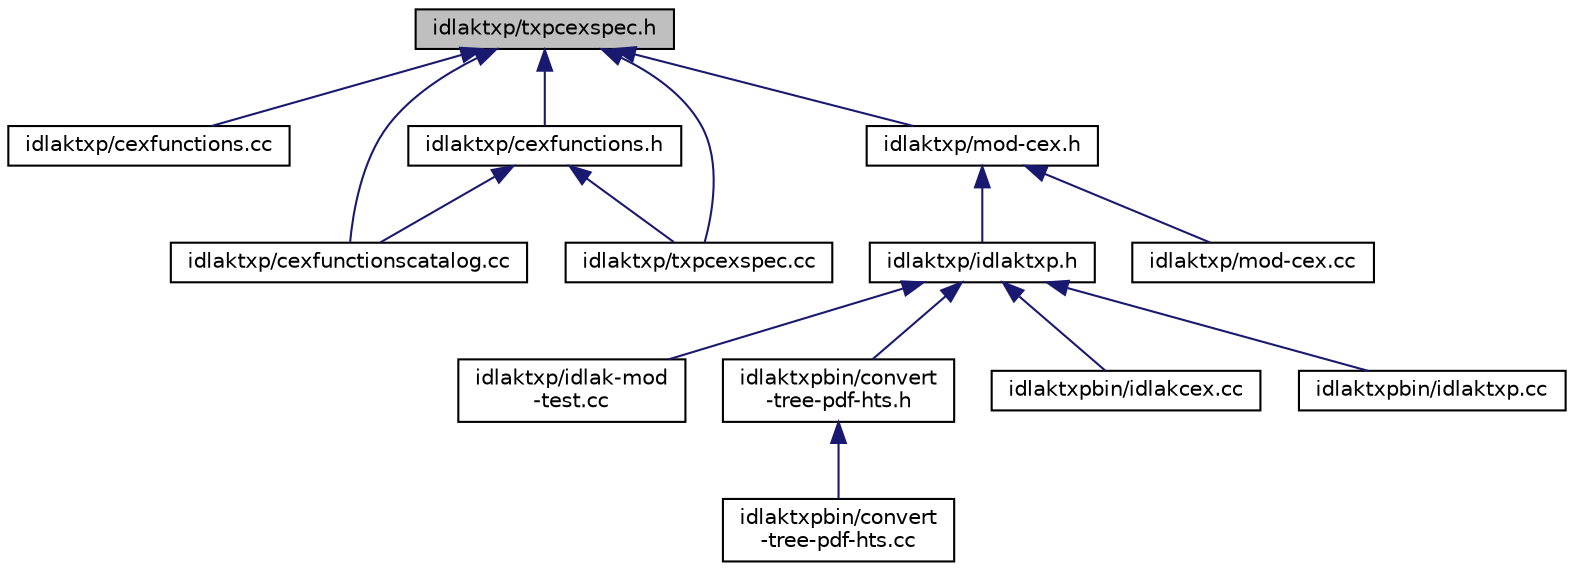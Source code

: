 digraph "idlaktxp/txpcexspec.h"
{
  edge [fontname="Helvetica",fontsize="10",labelfontname="Helvetica",labelfontsize="10"];
  node [fontname="Helvetica",fontsize="10",shape=record];
  Node73 [label="idlaktxp/txpcexspec.h",height=0.2,width=0.4,color="black", fillcolor="grey75", style="filled", fontcolor="black"];
  Node73 -> Node74 [dir="back",color="midnightblue",fontsize="10",style="solid",fontname="Helvetica"];
  Node74 [label="idlaktxp/cexfunctions.cc",height=0.2,width=0.4,color="black", fillcolor="white", style="filled",URL="$cexfunctions_8cc.html"];
  Node73 -> Node75 [dir="back",color="midnightblue",fontsize="10",style="solid",fontname="Helvetica"];
  Node75 [label="idlaktxp/cexfunctions.h",height=0.2,width=0.4,color="black", fillcolor="white", style="filled",URL="$cexfunctions_8h.html"];
  Node75 -> Node76 [dir="back",color="midnightblue",fontsize="10",style="solid",fontname="Helvetica"];
  Node76 [label="idlaktxp/cexfunctionscatalog.cc",height=0.2,width=0.4,color="black", fillcolor="white", style="filled",URL="$cexfunctionscatalog_8cc.html"];
  Node75 -> Node77 [dir="back",color="midnightblue",fontsize="10",style="solid",fontname="Helvetica"];
  Node77 [label="idlaktxp/txpcexspec.cc",height=0.2,width=0.4,color="black", fillcolor="white", style="filled",URL="$txpcexspec_8cc.html"];
  Node73 -> Node76 [dir="back",color="midnightblue",fontsize="10",style="solid",fontname="Helvetica"];
  Node73 -> Node78 [dir="back",color="midnightblue",fontsize="10",style="solid",fontname="Helvetica"];
  Node78 [label="idlaktxp/mod-cex.h",height=0.2,width=0.4,color="black", fillcolor="white", style="filled",URL="$mod-cex_8h.html"];
  Node78 -> Node79 [dir="back",color="midnightblue",fontsize="10",style="solid",fontname="Helvetica"];
  Node79 [label="idlaktxp/idlaktxp.h",height=0.2,width=0.4,color="black", fillcolor="white", style="filled",URL="$idlaktxp_8h.html"];
  Node79 -> Node80 [dir="back",color="midnightblue",fontsize="10",style="solid",fontname="Helvetica"];
  Node80 [label="idlaktxp/idlak-mod\l-test.cc",height=0.2,width=0.4,color="black", fillcolor="white", style="filled",URL="$idlak-mod-test_8cc.html"];
  Node79 -> Node81 [dir="back",color="midnightblue",fontsize="10",style="solid",fontname="Helvetica"];
  Node81 [label="idlaktxpbin/convert\l-tree-pdf-hts.h",height=0.2,width=0.4,color="black", fillcolor="white", style="filled",URL="$convert-tree-pdf-hts_8h.html"];
  Node81 -> Node82 [dir="back",color="midnightblue",fontsize="10",style="solid",fontname="Helvetica"];
  Node82 [label="idlaktxpbin/convert\l-tree-pdf-hts.cc",height=0.2,width=0.4,color="black", fillcolor="white", style="filled",URL="$convert-tree-pdf-hts_8cc.html"];
  Node79 -> Node83 [dir="back",color="midnightblue",fontsize="10",style="solid",fontname="Helvetica"];
  Node83 [label="idlaktxpbin/idlakcex.cc",height=0.2,width=0.4,color="black", fillcolor="white", style="filled",URL="$idlakcex_8cc.html"];
  Node79 -> Node84 [dir="back",color="midnightblue",fontsize="10",style="solid",fontname="Helvetica"];
  Node84 [label="idlaktxpbin/idlaktxp.cc",height=0.2,width=0.4,color="black", fillcolor="white", style="filled",URL="$idlaktxp_8cc.html"];
  Node78 -> Node85 [dir="back",color="midnightblue",fontsize="10",style="solid",fontname="Helvetica"];
  Node85 [label="idlaktxp/mod-cex.cc",height=0.2,width=0.4,color="black", fillcolor="white", style="filled",URL="$mod-cex_8cc.html"];
  Node73 -> Node77 [dir="back",color="midnightblue",fontsize="10",style="solid",fontname="Helvetica"];
}
